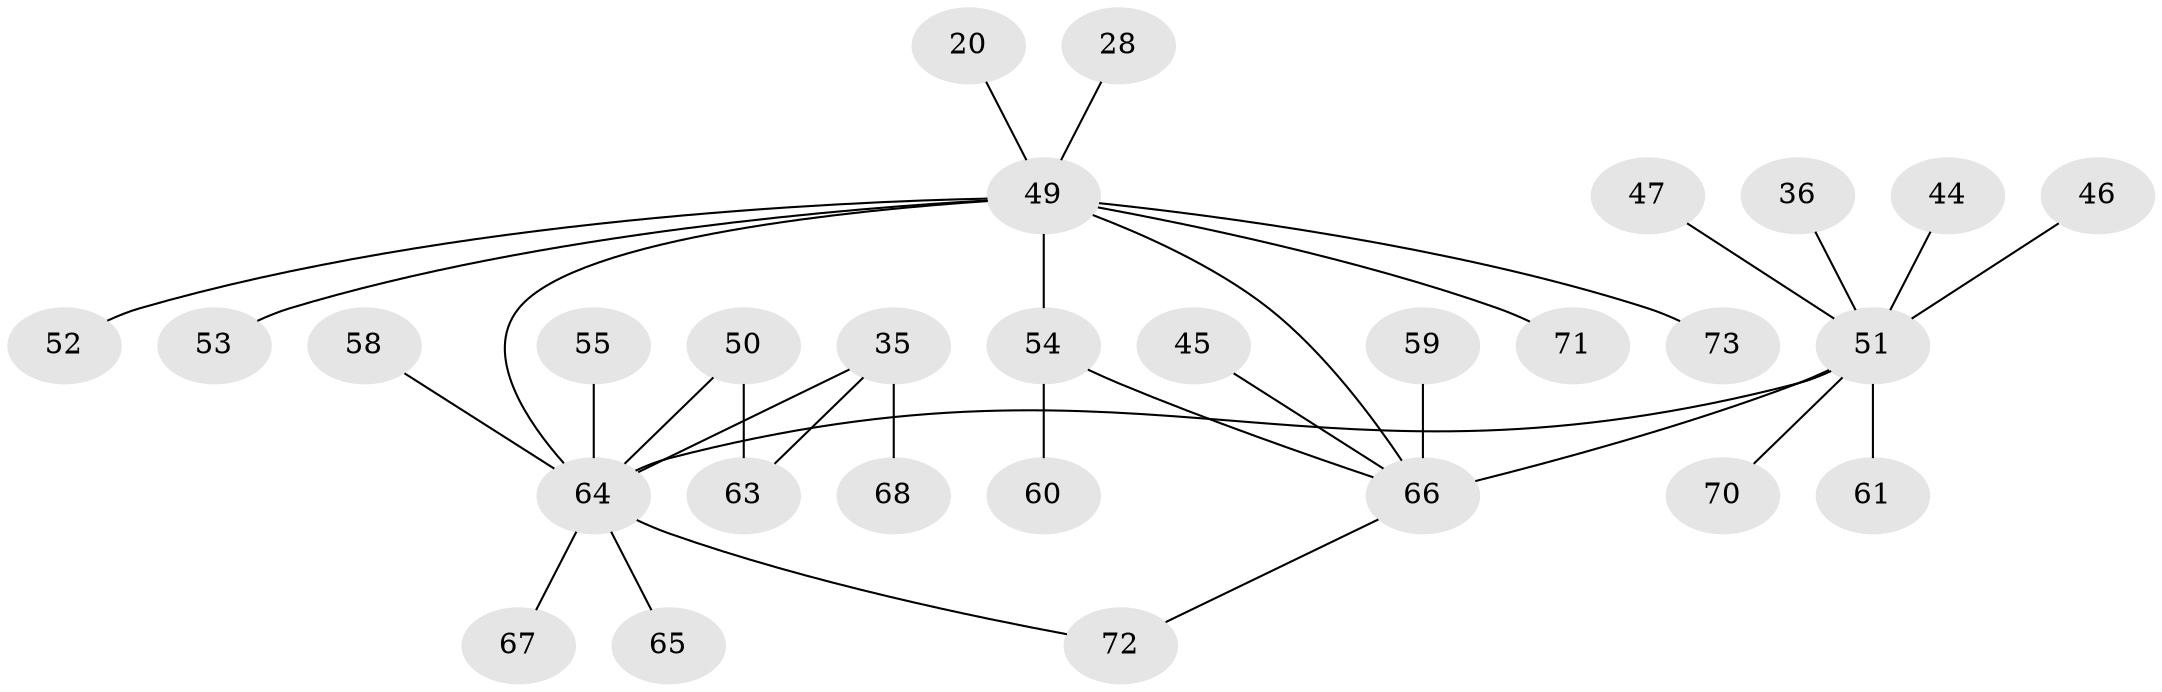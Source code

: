 // original degree distribution, {5: 0.0410958904109589, 4: 0.0958904109589041, 7: 0.0136986301369863, 1: 0.3424657534246575, 2: 0.3150684931506849, 3: 0.1780821917808219, 6: 0.0136986301369863}
// Generated by graph-tools (version 1.1) at 2025/45/03/04/25 21:45:29]
// undirected, 29 vertices, 32 edges
graph export_dot {
graph [start="1"]
  node [color=gray90,style=filled];
  20;
  28;
  35 [super="+31"];
  36 [super="+16"];
  44;
  45;
  46 [super="+43"];
  47 [super="+42"];
  49 [super="+9+26+32"];
  50;
  51 [super="+3+2+4+29"];
  52;
  53;
  54 [super="+33"];
  55;
  58;
  59;
  60;
  61 [super="+56"];
  63;
  64 [super="+62+34"];
  65;
  66 [super="+21+48+37+57"];
  67;
  68;
  70 [super="+23"];
  71;
  72 [super="+69"];
  73;
  20 -- 49;
  28 -- 49;
  35 -- 68;
  35 -- 63 [weight=2];
  35 -- 64;
  36 -- 51;
  44 -- 51;
  45 -- 66;
  46 -- 51;
  47 -- 51;
  49 -- 54 [weight=2];
  49 -- 53;
  49 -- 71;
  49 -- 73;
  49 -- 52;
  49 -- 66;
  49 -- 64 [weight=2];
  50 -- 63;
  50 -- 64;
  51 -- 61 [weight=2];
  51 -- 70;
  51 -- 66 [weight=4];
  51 -- 64;
  54 -- 60;
  54 -- 66;
  55 -- 64;
  58 -- 64;
  59 -- 66;
  64 -- 65;
  64 -- 67;
  64 -- 72;
  66 -- 72;
}
